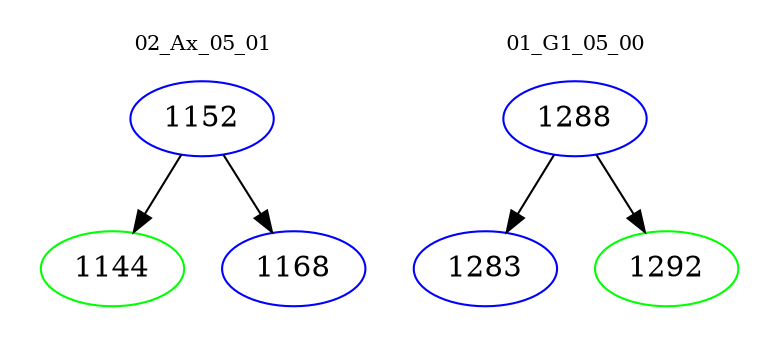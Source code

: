 digraph{
subgraph cluster_0 {
color = white
label = "02_Ax_05_01";
fontsize=10;
T0_1152 [label="1152", color="blue"]
T0_1152 -> T0_1144 [color="black"]
T0_1144 [label="1144", color="green"]
T0_1152 -> T0_1168 [color="black"]
T0_1168 [label="1168", color="blue"]
}
subgraph cluster_1 {
color = white
label = "01_G1_05_00";
fontsize=10;
T1_1288 [label="1288", color="blue"]
T1_1288 -> T1_1283 [color="black"]
T1_1283 [label="1283", color="blue"]
T1_1288 -> T1_1292 [color="black"]
T1_1292 [label="1292", color="green"]
}
}
